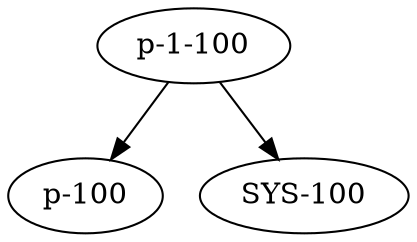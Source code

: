 digraph G {
  "p-1-100";
  "p-100";
  "SYS-100";
  "p-1-100" -> "p-100";
  "p-1-100" -> "SYS-100";
}